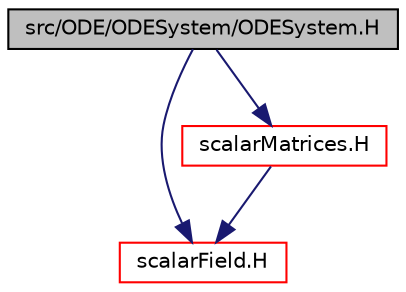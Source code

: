 digraph "src/ODE/ODESystem/ODESystem.H"
{
  bgcolor="transparent";
  edge [fontname="Helvetica",fontsize="10",labelfontname="Helvetica",labelfontsize="10"];
  node [fontname="Helvetica",fontsize="10",shape=record];
  Node1 [label="src/ODE/ODESystem/ODESystem.H",height=0.2,width=0.4,color="black", fillcolor="grey75", style="filled", fontcolor="black"];
  Node1 -> Node2 [color="midnightblue",fontsize="10",style="solid",fontname="Helvetica"];
  Node2 [label="scalarField.H",height=0.2,width=0.4,color="red",URL="$a08130.html"];
  Node1 -> Node3 [color="midnightblue",fontsize="10",style="solid",fontname="Helvetica"];
  Node3 [label="scalarMatrices.H",height=0.2,width=0.4,color="red",URL="$a08597.html"];
  Node3 -> Node2 [color="midnightblue",fontsize="10",style="solid",fontname="Helvetica"];
}
